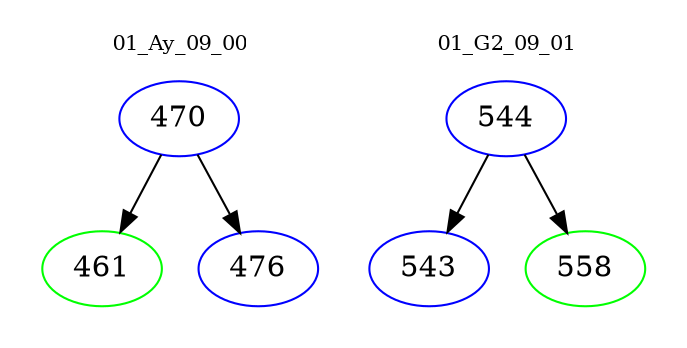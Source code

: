 digraph{
subgraph cluster_0 {
color = white
label = "01_Ay_09_00";
fontsize=10;
T0_470 [label="470", color="blue"]
T0_470 -> T0_461 [color="black"]
T0_461 [label="461", color="green"]
T0_470 -> T0_476 [color="black"]
T0_476 [label="476", color="blue"]
}
subgraph cluster_1 {
color = white
label = "01_G2_09_01";
fontsize=10;
T1_544 [label="544", color="blue"]
T1_544 -> T1_543 [color="black"]
T1_543 [label="543", color="blue"]
T1_544 -> T1_558 [color="black"]
T1_558 [label="558", color="green"]
}
}
